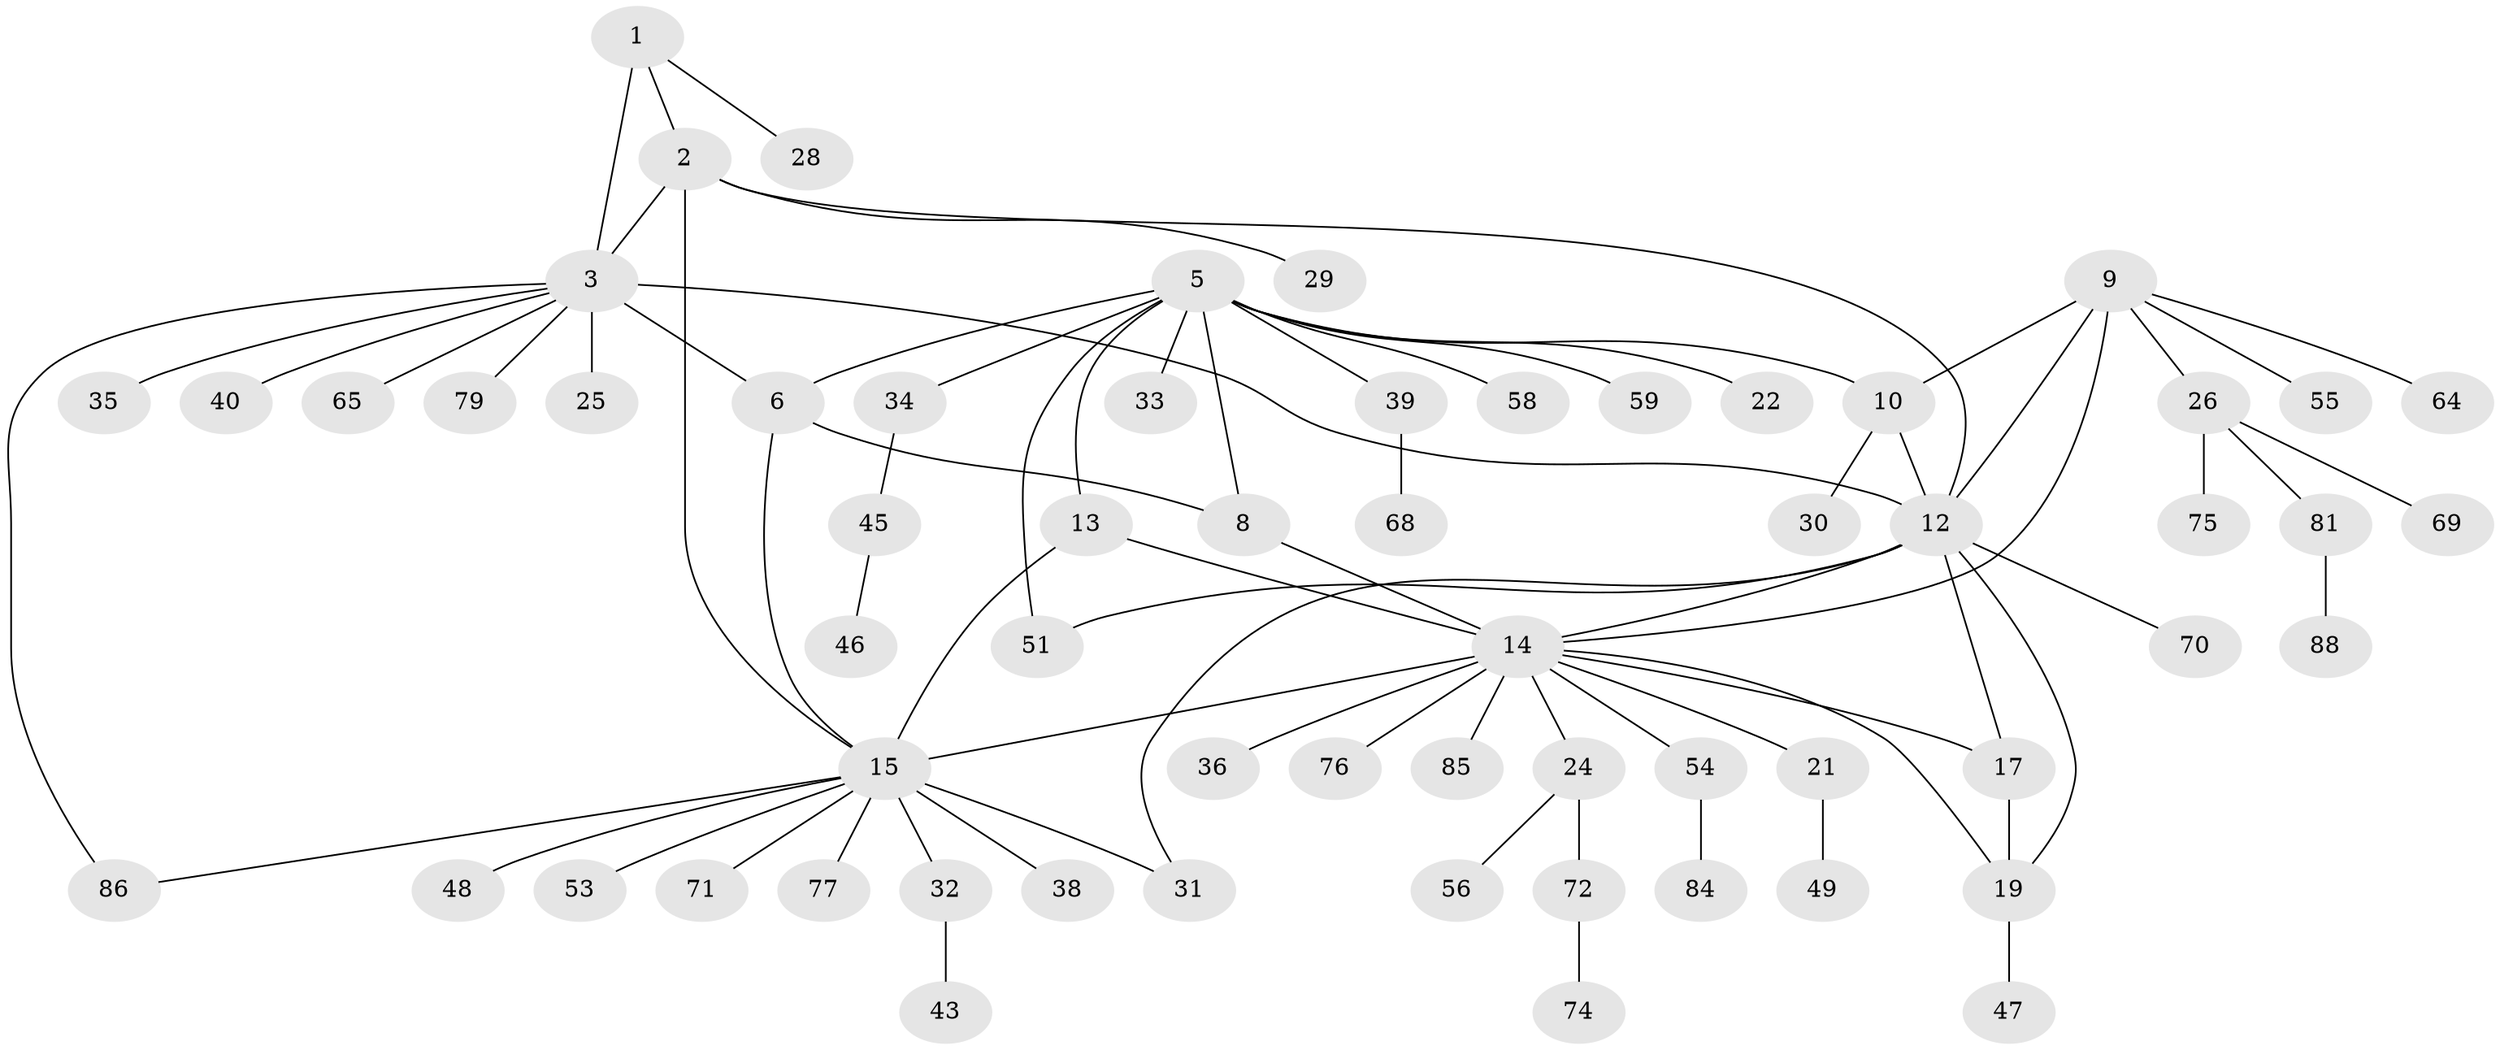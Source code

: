 // original degree distribution, {5: 0.07954545454545454, 7: 0.022727272727272728, 6: 0.011363636363636364, 8: 0.03409090909090909, 4: 0.045454545454545456, 11: 0.011363636363636364, 3: 0.09090909090909091, 9: 0.011363636363636364, 13: 0.011363636363636364, 1: 0.5454545454545454, 2: 0.13636363636363635}
// Generated by graph-tools (version 1.1) at 2025/11/02/27/25 16:11:33]
// undirected, 61 vertices, 77 edges
graph export_dot {
graph [start="1"]
  node [color=gray90,style=filled];
  1 [super="+78"];
  2 [super="+73"];
  3 [super="+4"];
  5 [super="+7"];
  6 [super="+52"];
  8;
  9 [super="+23"];
  10 [super="+11"];
  12 [super="+20"];
  13 [super="+44"];
  14 [super="+18"];
  15 [super="+16"];
  17 [super="+62"];
  19 [super="+27"];
  21 [super="+37"];
  22;
  24 [super="+63"];
  25;
  26 [super="+41"];
  28;
  29 [super="+57"];
  30;
  31;
  32 [super="+61"];
  33;
  34 [super="+42"];
  35 [super="+80"];
  36;
  38;
  39 [super="+60"];
  40;
  43 [super="+82"];
  45 [super="+50"];
  46;
  47;
  48 [super="+66"];
  49;
  51;
  53;
  54 [super="+83"];
  55;
  56;
  58;
  59 [super="+67"];
  64;
  65;
  68;
  69;
  70;
  71;
  72 [super="+87"];
  74;
  75;
  76;
  77;
  79;
  81;
  84;
  85;
  86;
  88;
  1 -- 2;
  1 -- 3 [weight=2];
  1 -- 28;
  2 -- 3 [weight=2];
  2 -- 29;
  2 -- 15;
  2 -- 12;
  3 -- 25;
  3 -- 65;
  3 -- 79;
  3 -- 35;
  3 -- 6;
  3 -- 40;
  3 -- 12;
  3 -- 86;
  5 -- 6 [weight=2];
  5 -- 8 [weight=2];
  5 -- 39;
  5 -- 33;
  5 -- 34;
  5 -- 13;
  5 -- 51;
  5 -- 22;
  5 -- 58;
  5 -- 59;
  5 -- 10;
  6 -- 8;
  6 -- 15;
  8 -- 14;
  9 -- 10 [weight=2];
  9 -- 12;
  9 -- 14;
  9 -- 26;
  9 -- 55;
  9 -- 64;
  10 -- 12 [weight=2];
  10 -- 30;
  12 -- 17;
  12 -- 19;
  12 -- 51;
  12 -- 70;
  12 -- 14;
  12 -- 31;
  13 -- 14;
  13 -- 15 [weight=2];
  14 -- 15 [weight=2];
  14 -- 21;
  14 -- 36;
  14 -- 76;
  14 -- 85;
  14 -- 17;
  14 -- 19;
  14 -- 54;
  14 -- 24;
  15 -- 32;
  15 -- 38;
  15 -- 71;
  15 -- 77;
  15 -- 48;
  15 -- 53;
  15 -- 86;
  15 -- 31;
  17 -- 19;
  19 -- 47;
  21 -- 49;
  24 -- 56;
  24 -- 72;
  26 -- 69;
  26 -- 75;
  26 -- 81;
  32 -- 43;
  34 -- 45;
  39 -- 68;
  45 -- 46;
  54 -- 84;
  72 -- 74;
  81 -- 88;
}
